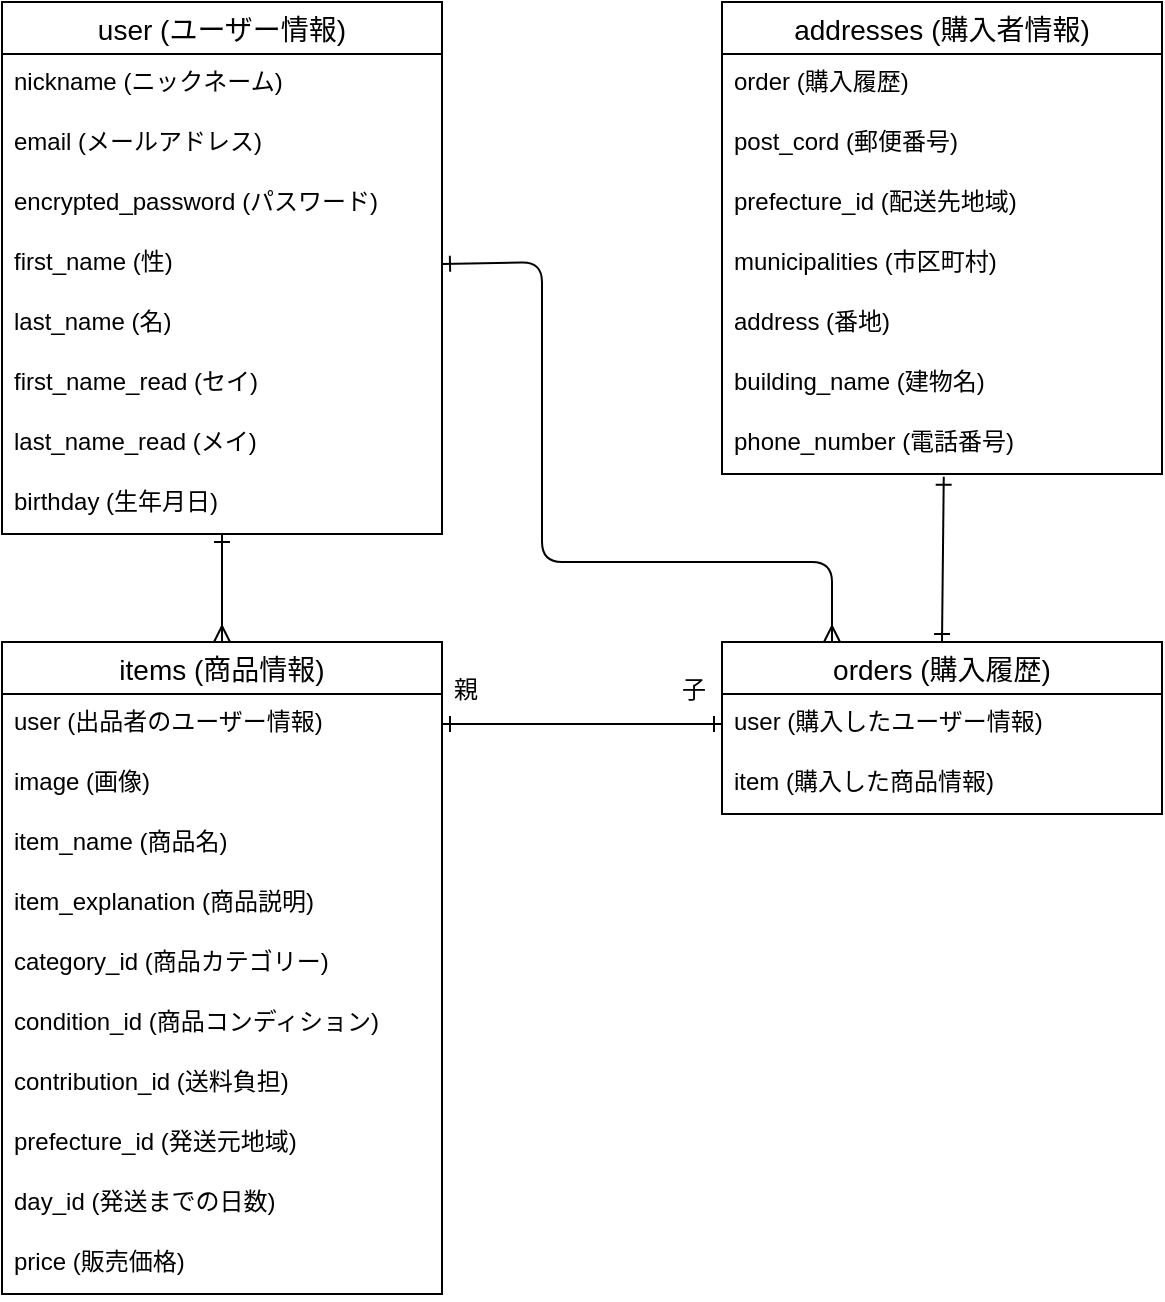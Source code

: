<mxfile>
    <diagram id="pEo45b1xYQC8i1j89zTK" name="ページ1">
        <mxGraphModel dx="979" dy="693" grid="1" gridSize="10" guides="1" tooltips="1" connect="1" arrows="1" fold="1" page="1" pageScale="1" pageWidth="827" pageHeight="1169" math="0" shadow="0">
            <root>
                <mxCell id="0"/>
                <mxCell id="1" parent="0"/>
                <mxCell id="58" style="edgeStyle=none;html=1;exitX=0.5;exitY=1;exitDx=0;exitDy=0;entryX=0.5;entryY=0;entryDx=0;entryDy=0;startArrow=ERone;startFill=0;endArrow=ERmany;endFill=0;" edge="1" parent="1" source="16" target="25">
                    <mxGeometry relative="1" as="geometry"/>
                </mxCell>
                <mxCell id="16" value="user (ユーザー情報)" style="swimlane;fontStyle=0;childLayout=stackLayout;horizontal=1;startSize=26;horizontalStack=0;resizeParent=1;resizeParentMax=0;resizeLast=0;collapsible=1;marginBottom=0;align=center;fontSize=14;" vertex="1" parent="1">
                    <mxGeometry x="140" y="40" width="220" height="266" as="geometry"/>
                </mxCell>
                <mxCell id="17" value="nickname (ニックネーム)&#10;" style="text;strokeColor=none;fillColor=none;spacingLeft=4;spacingRight=4;overflow=hidden;rotatable=0;points=[[0,0.5],[1,0.5]];portConstraint=eastwest;fontSize=12;" vertex="1" parent="16">
                    <mxGeometry y="26" width="220" height="30" as="geometry"/>
                </mxCell>
                <mxCell id="18" value="email (メールアドレス)" style="text;strokeColor=none;fillColor=none;spacingLeft=4;spacingRight=4;overflow=hidden;rotatable=0;points=[[0,0.5],[1,0.5]];portConstraint=eastwest;fontSize=12;" vertex="1" parent="16">
                    <mxGeometry y="56" width="220" height="30" as="geometry"/>
                </mxCell>
                <mxCell id="20" value="encrypted_password (パスワード)" style="text;strokeColor=none;fillColor=none;spacingLeft=4;spacingRight=4;overflow=hidden;rotatable=0;points=[[0,0.5],[1,0.5]];portConstraint=eastwest;fontSize=12;" vertex="1" parent="16">
                    <mxGeometry y="86" width="220" height="30" as="geometry"/>
                </mxCell>
                <mxCell id="19" value="first_name (性)" style="text;strokeColor=none;fillColor=none;spacingLeft=4;spacingRight=4;overflow=hidden;rotatable=0;points=[[0,0.5],[1,0.5]];portConstraint=eastwest;fontSize=12;" vertex="1" parent="16">
                    <mxGeometry y="116" width="220" height="30" as="geometry"/>
                </mxCell>
                <mxCell id="21" value="last_name (名)" style="text;strokeColor=none;fillColor=none;spacingLeft=4;spacingRight=4;overflow=hidden;rotatable=0;points=[[0,0.5],[1,0.5]];portConstraint=eastwest;fontSize=12;" vertex="1" parent="16">
                    <mxGeometry y="146" width="220" height="30" as="geometry"/>
                </mxCell>
                <mxCell id="23" value="first_name_read (セイ)" style="text;strokeColor=none;fillColor=none;spacingLeft=4;spacingRight=4;overflow=hidden;rotatable=0;points=[[0,0.5],[1,0.5]];portConstraint=eastwest;fontSize=12;" vertex="1" parent="16">
                    <mxGeometry y="176" width="220" height="30" as="geometry"/>
                </mxCell>
                <mxCell id="24" value="last_name_read (メイ)" style="text;strokeColor=none;fillColor=none;spacingLeft=4;spacingRight=4;overflow=hidden;rotatable=0;points=[[0,0.5],[1,0.5]];portConstraint=eastwest;fontSize=12;" vertex="1" parent="16">
                    <mxGeometry y="206" width="220" height="30" as="geometry"/>
                </mxCell>
                <mxCell id="22" value="birthday (生年月日)" style="text;strokeColor=none;fillColor=none;spacingLeft=4;spacingRight=4;overflow=hidden;rotatable=0;points=[[0,0.5],[1,0.5]];portConstraint=eastwest;fontSize=12;" vertex="1" parent="16">
                    <mxGeometry y="236" width="220" height="30" as="geometry"/>
                </mxCell>
                <mxCell id="25" value="items (商品情報)" style="swimlane;fontStyle=0;childLayout=stackLayout;horizontal=1;startSize=26;horizontalStack=0;resizeParent=1;resizeParentMax=0;resizeLast=0;collapsible=1;marginBottom=0;align=center;fontSize=14;" vertex="1" parent="1">
                    <mxGeometry x="140" y="360" width="220" height="326" as="geometry"/>
                </mxCell>
                <mxCell id="26" value="user (出品者のユーザー情報)" style="text;strokeColor=none;fillColor=none;spacingLeft=4;spacingRight=4;overflow=hidden;rotatable=0;points=[[0,0.5],[1,0.5]];portConstraint=eastwest;fontSize=12;" vertex="1" parent="25">
                    <mxGeometry y="26" width="220" height="30" as="geometry"/>
                </mxCell>
                <mxCell id="32" value="image (画像)" style="text;strokeColor=none;fillColor=none;spacingLeft=4;spacingRight=4;overflow=hidden;rotatable=0;points=[[0,0.5],[1,0.5]];portConstraint=eastwest;fontSize=12;" vertex="1" parent="25">
                    <mxGeometry y="56" width="220" height="30" as="geometry"/>
                </mxCell>
                <mxCell id="35" value="item_name (商品名)" style="text;strokeColor=none;fillColor=none;spacingLeft=4;spacingRight=4;overflow=hidden;rotatable=0;points=[[0,0.5],[1,0.5]];portConstraint=eastwest;fontSize=12;" vertex="1" parent="25">
                    <mxGeometry y="86" width="220" height="30" as="geometry"/>
                </mxCell>
                <mxCell id="33" value="item_explanation (商品説明)" style="text;strokeColor=none;fillColor=none;spacingLeft=4;spacingRight=4;overflow=hidden;rotatable=0;points=[[0,0.5],[1,0.5]];portConstraint=eastwest;fontSize=12;" vertex="1" parent="25">
                    <mxGeometry y="116" width="220" height="30" as="geometry"/>
                </mxCell>
                <mxCell id="34" value="category_id (商品カテゴリー)" style="text;strokeColor=none;fillColor=none;spacingLeft=4;spacingRight=4;overflow=hidden;rotatable=0;points=[[0,0.5],[1,0.5]];portConstraint=eastwest;fontSize=12;" vertex="1" parent="25">
                    <mxGeometry y="146" width="220" height="30" as="geometry"/>
                </mxCell>
                <mxCell id="30" value="condition_id (商品コンディション)" style="text;strokeColor=none;fillColor=none;spacingLeft=4;spacingRight=4;overflow=hidden;rotatable=0;points=[[0,0.5],[1,0.5]];portConstraint=eastwest;fontSize=12;" vertex="1" parent="25">
                    <mxGeometry y="176" width="220" height="30" as="geometry"/>
                </mxCell>
                <mxCell id="31" value="contribution_id (送料負担)" style="text;strokeColor=none;fillColor=none;spacingLeft=4;spacingRight=4;overflow=hidden;rotatable=0;points=[[0,0.5],[1,0.5]];portConstraint=eastwest;fontSize=12;" vertex="1" parent="25">
                    <mxGeometry y="206" width="220" height="30" as="geometry"/>
                </mxCell>
                <mxCell id="27" value="prefecture_id (発送元地域)" style="text;strokeColor=none;fillColor=none;spacingLeft=4;spacingRight=4;overflow=hidden;rotatable=0;points=[[0,0.5],[1,0.5]];portConstraint=eastwest;fontSize=12;" vertex="1" parent="25">
                    <mxGeometry y="236" width="220" height="30" as="geometry"/>
                </mxCell>
                <mxCell id="29" value="day_id (発送までの日数)" style="text;strokeColor=none;fillColor=none;spacingLeft=4;spacingRight=4;overflow=hidden;rotatable=0;points=[[0,0.5],[1,0.5]];portConstraint=eastwest;fontSize=12;" vertex="1" parent="25">
                    <mxGeometry y="266" width="220" height="30" as="geometry"/>
                </mxCell>
                <mxCell id="28" value="price (販売価格)" style="text;strokeColor=none;fillColor=none;spacingLeft=4;spacingRight=4;overflow=hidden;rotatable=0;points=[[0,0.5],[1,0.5]];portConstraint=eastwest;fontSize=12;" vertex="1" parent="25">
                    <mxGeometry y="296" width="220" height="30" as="geometry"/>
                </mxCell>
                <mxCell id="36" value="addresses (購入者情報)" style="swimlane;fontStyle=0;childLayout=stackLayout;horizontal=1;startSize=26;horizontalStack=0;resizeParent=1;resizeParentMax=0;resizeLast=0;collapsible=1;marginBottom=0;align=center;fontSize=14;" vertex="1" parent="1">
                    <mxGeometry x="500" y="40" width="220" height="236" as="geometry"/>
                </mxCell>
                <mxCell id="37" value="order (購入履歴)" style="text;strokeColor=none;fillColor=none;spacingLeft=4;spacingRight=4;overflow=hidden;rotatable=0;points=[[0,0.5],[1,0.5]];portConstraint=eastwest;fontSize=12;" vertex="1" parent="36">
                    <mxGeometry y="26" width="220" height="30" as="geometry"/>
                </mxCell>
                <mxCell id="38" value="post_cord (郵便番号)" style="text;strokeColor=none;fillColor=none;spacingLeft=4;spacingRight=4;overflow=hidden;rotatable=0;points=[[0,0.5],[1,0.5]];portConstraint=eastwest;fontSize=12;" vertex="1" parent="36">
                    <mxGeometry y="56" width="220" height="30" as="geometry"/>
                </mxCell>
                <mxCell id="43" value="prefecture_id (配送先地域)" style="text;strokeColor=none;fillColor=none;spacingLeft=4;spacingRight=4;overflow=hidden;rotatable=0;points=[[0,0.5],[1,0.5]];portConstraint=eastwest;fontSize=12;" vertex="1" parent="36">
                    <mxGeometry y="86" width="220" height="30" as="geometry"/>
                </mxCell>
                <mxCell id="44" value="municipalities (市区町村)" style="text;strokeColor=none;fillColor=none;spacingLeft=4;spacingRight=4;overflow=hidden;rotatable=0;points=[[0,0.5],[1,0.5]];portConstraint=eastwest;fontSize=12;" vertex="1" parent="36">
                    <mxGeometry y="116" width="220" height="30" as="geometry"/>
                </mxCell>
                <mxCell id="42" value="address (番地)" style="text;strokeColor=none;fillColor=none;spacingLeft=4;spacingRight=4;overflow=hidden;rotatable=0;points=[[0,0.5],[1,0.5]];portConstraint=eastwest;fontSize=12;" vertex="1" parent="36">
                    <mxGeometry y="146" width="220" height="30" as="geometry"/>
                </mxCell>
                <mxCell id="39" value="building_name (建物名)" style="text;strokeColor=none;fillColor=none;spacingLeft=4;spacingRight=4;overflow=hidden;rotatable=0;points=[[0,0.5],[1,0.5]];portConstraint=eastwest;fontSize=12;" vertex="1" parent="36">
                    <mxGeometry y="176" width="220" height="30" as="geometry"/>
                </mxCell>
                <mxCell id="45" value="phone_number (電話番号)" style="text;strokeColor=none;fillColor=none;spacingLeft=4;spacingRight=4;overflow=hidden;rotatable=0;points=[[0,0.5],[1,0.5]];portConstraint=eastwest;fontSize=12;" vertex="1" parent="36">
                    <mxGeometry y="206" width="220" height="30" as="geometry"/>
                </mxCell>
                <mxCell id="56" style="edgeStyle=none;html=1;exitX=0.5;exitY=0;exitDx=0;exitDy=0;entryX=0.504;entryY=1.046;entryDx=0;entryDy=0;entryPerimeter=0;startArrow=ERone;startFill=0;endArrow=ERone;endFill=0;" edge="1" parent="1" source="46" target="45">
                    <mxGeometry relative="1" as="geometry"/>
                </mxCell>
                <mxCell id="46" value="orders (購入履歴)" style="swimlane;fontStyle=0;childLayout=stackLayout;horizontal=1;startSize=26;horizontalStack=0;resizeParent=1;resizeParentMax=0;resizeLast=0;collapsible=1;marginBottom=0;align=center;fontSize=14;" vertex="1" parent="1">
                    <mxGeometry x="500" y="360" width="220" height="86" as="geometry"/>
                </mxCell>
                <mxCell id="47" value="user (購入したユーザー情報)" style="text;strokeColor=none;fillColor=none;spacingLeft=4;spacingRight=4;overflow=hidden;rotatable=0;points=[[0,0.5],[1,0.5]];portConstraint=eastwest;fontSize=12;" vertex="1" parent="46">
                    <mxGeometry y="26" width="220" height="30" as="geometry"/>
                </mxCell>
                <mxCell id="48" value="item (購入した商品情報)" style="text;strokeColor=none;fillColor=none;spacingLeft=4;spacingRight=4;overflow=hidden;rotatable=0;points=[[0,0.5],[1,0.5]];portConstraint=eastwest;fontSize=12;" vertex="1" parent="46">
                    <mxGeometry y="56" width="220" height="30" as="geometry"/>
                </mxCell>
                <mxCell id="53" style="edgeStyle=none;html=1;exitX=1;exitY=0.5;exitDx=0;exitDy=0;entryX=0;entryY=0.5;entryDx=0;entryDy=0;endArrow=ERone;endFill=0;startArrow=ERone;startFill=0;" edge="1" parent="1" source="26" target="47">
                    <mxGeometry relative="1" as="geometry"/>
                </mxCell>
                <mxCell id="54" value="親" style="text;strokeColor=none;fillColor=none;spacingLeft=4;spacingRight=4;overflow=hidden;rotatable=0;points=[[0,0.5],[1,0.5]];portConstraint=eastwest;fontSize=12;" vertex="1" parent="1">
                    <mxGeometry x="360" y="370" width="40" height="30" as="geometry"/>
                </mxCell>
                <mxCell id="55" value="子" style="text;strokeColor=none;fillColor=none;spacingLeft=4;spacingRight=4;overflow=hidden;rotatable=0;points=[[0,0.5],[1,0.5]];portConstraint=eastwest;fontSize=12;" vertex="1" parent="1">
                    <mxGeometry x="474" y="370" width="40" height="30" as="geometry"/>
                </mxCell>
                <mxCell id="57" style="edgeStyle=none;html=1;exitX=1;exitY=0.5;exitDx=0;exitDy=0;entryX=0.25;entryY=0;entryDx=0;entryDy=0;startArrow=ERone;startFill=0;endArrow=ERmany;endFill=0;" edge="1" parent="1" source="19" target="46">
                    <mxGeometry relative="1" as="geometry">
                        <Array as="points">
                            <mxPoint x="410" y="170"/>
                            <mxPoint x="410" y="320"/>
                            <mxPoint x="555" y="320"/>
                        </Array>
                    </mxGeometry>
                </mxCell>
            </root>
        </mxGraphModel>
    </diagram>
</mxfile>